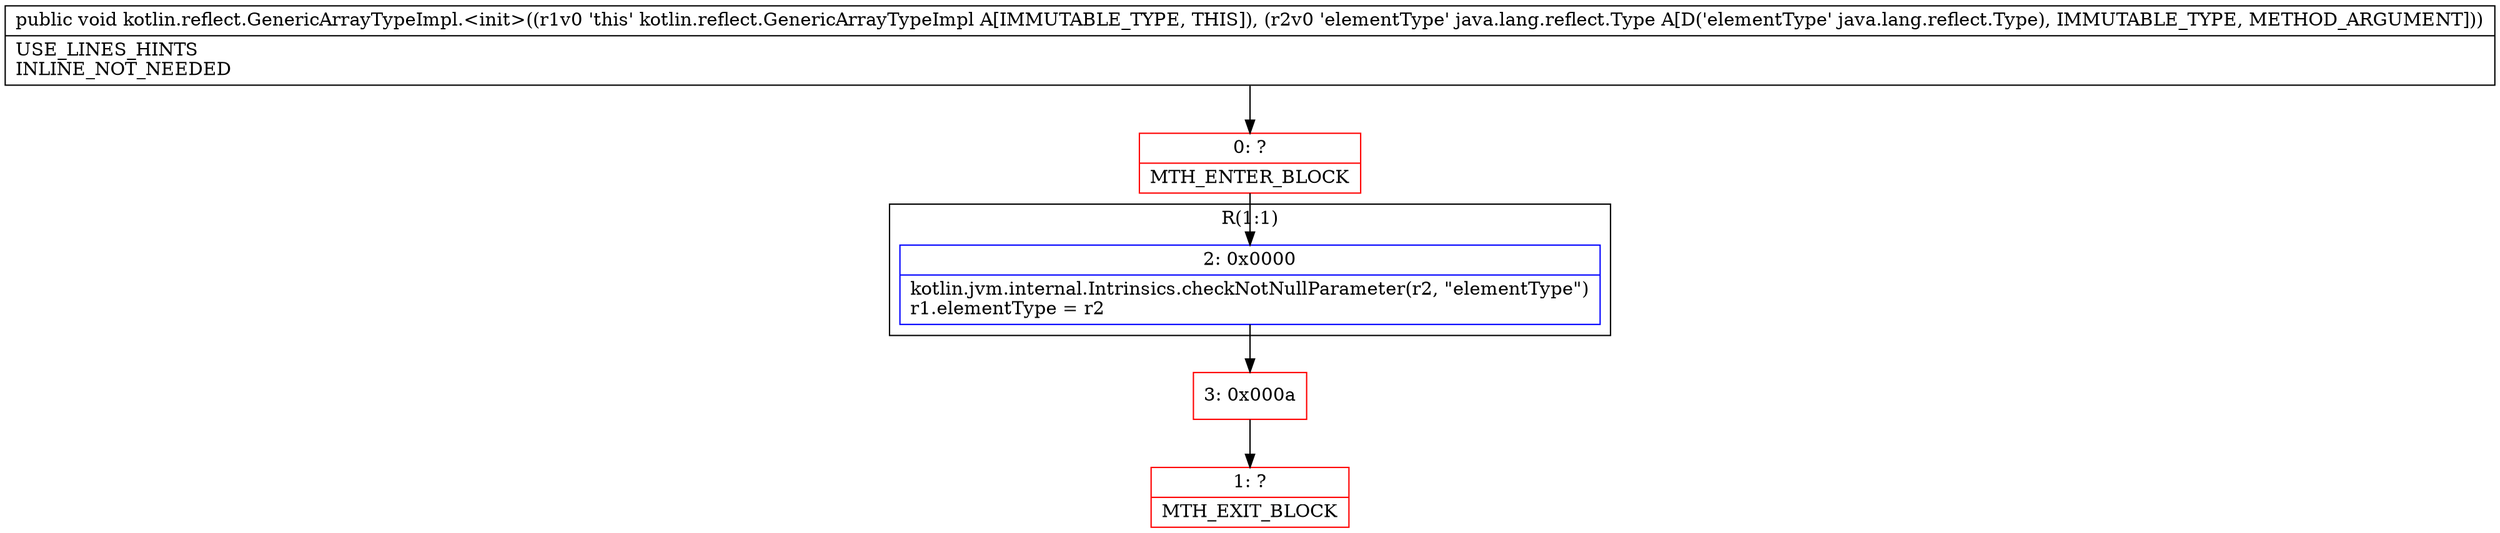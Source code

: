 digraph "CFG forkotlin.reflect.GenericArrayTypeImpl.\<init\>(Ljava\/lang\/reflect\/Type;)V" {
subgraph cluster_Region_170594917 {
label = "R(1:1)";
node [shape=record,color=blue];
Node_2 [shape=record,label="{2\:\ 0x0000|kotlin.jvm.internal.Intrinsics.checkNotNullParameter(r2, \"elementType\")\lr1.elementType = r2\l}"];
}
Node_0 [shape=record,color=red,label="{0\:\ ?|MTH_ENTER_BLOCK\l}"];
Node_3 [shape=record,color=red,label="{3\:\ 0x000a}"];
Node_1 [shape=record,color=red,label="{1\:\ ?|MTH_EXIT_BLOCK\l}"];
MethodNode[shape=record,label="{public void kotlin.reflect.GenericArrayTypeImpl.\<init\>((r1v0 'this' kotlin.reflect.GenericArrayTypeImpl A[IMMUTABLE_TYPE, THIS]), (r2v0 'elementType' java.lang.reflect.Type A[D('elementType' java.lang.reflect.Type), IMMUTABLE_TYPE, METHOD_ARGUMENT]))  | USE_LINES_HINTS\lINLINE_NOT_NEEDED\l}"];
MethodNode -> Node_0;Node_2 -> Node_3;
Node_0 -> Node_2;
Node_3 -> Node_1;
}


